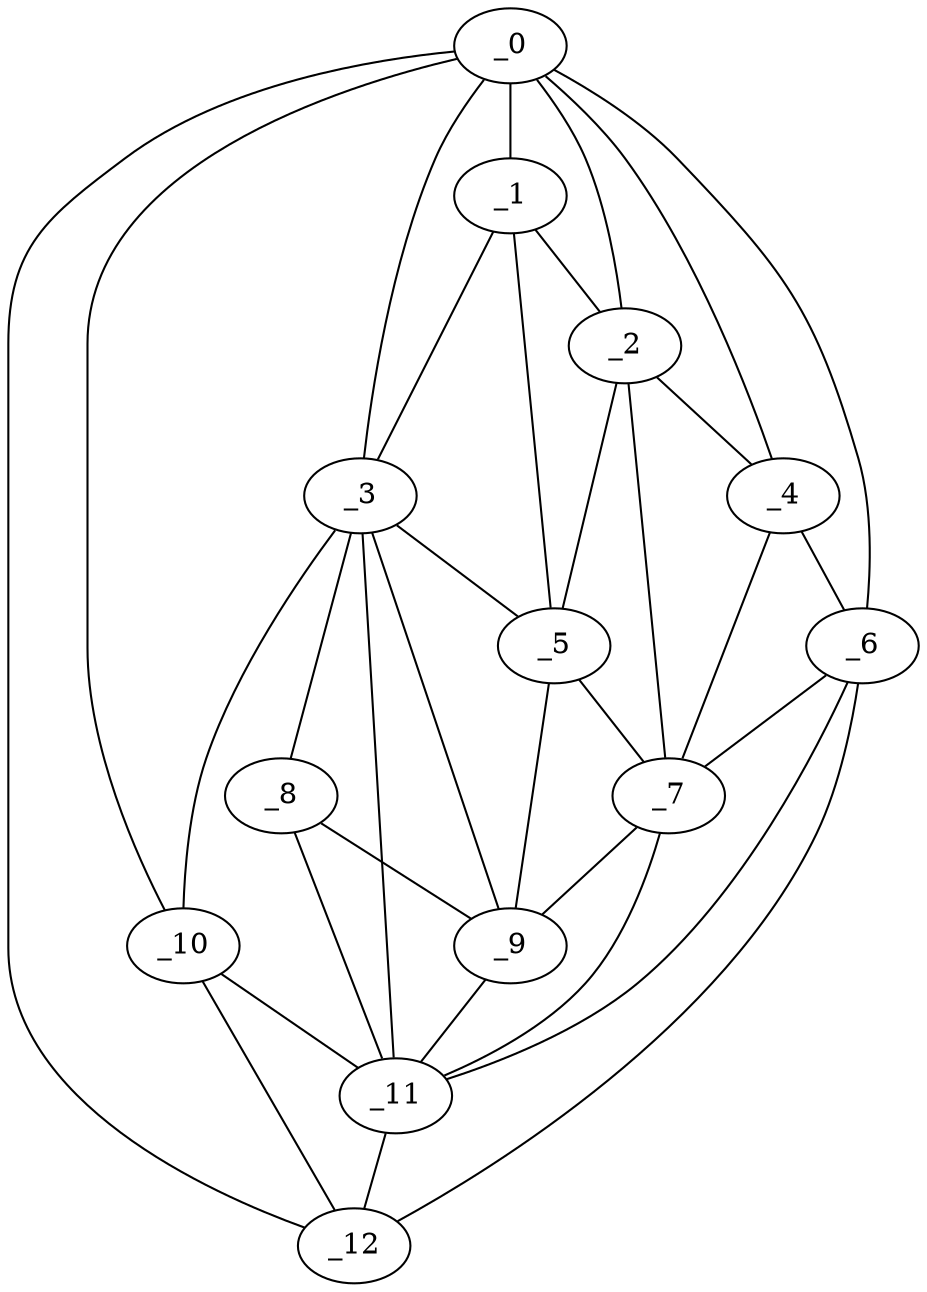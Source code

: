 graph "obj26__105.gxl" {
	_0	 [x=19,
		y=15];
	_1	 [x=92,
		y=56];
	_0 -- _1	 [valence=2];
	_2	 [x=92,
		y=69];
	_0 -- _2	 [valence=2];
	_3	 [x=95,
		y=48];
	_0 -- _3	 [valence=1];
	_4	 [x=95,
		y=80];
	_0 -- _4	 [valence=1];
	_6	 [x=106,
		y=105];
	_0 -- _6	 [valence=1];
	_10	 [x=110,
		y=23];
	_0 -- _10	 [valence=2];
	_12	 [x=112,
		y=15];
	_0 -- _12	 [valence=1];
	_1 -- _2	 [valence=2];
	_1 -- _3	 [valence=2];
	_5	 [x=98,
		y=56];
	_1 -- _5	 [valence=2];
	_2 -- _4	 [valence=2];
	_2 -- _5	 [valence=2];
	_7	 [x=107,
		y=71];
	_2 -- _7	 [valence=1];
	_3 -- _5	 [valence=2];
	_8	 [x=108,
		y=42];
	_3 -- _8	 [valence=1];
	_9	 [x=108,
		y=54];
	_3 -- _9	 [valence=2];
	_3 -- _10	 [valence=1];
	_11	 [x=111,
		y=29];
	_3 -- _11	 [valence=2];
	_4 -- _6	 [valence=2];
	_4 -- _7	 [valence=1];
	_5 -- _7	 [valence=2];
	_5 -- _9	 [valence=1];
	_6 -- _7	 [valence=2];
	_6 -- _11	 [valence=2];
	_6 -- _12	 [valence=1];
	_7 -- _9	 [valence=2];
	_7 -- _11	 [valence=2];
	_8 -- _9	 [valence=2];
	_8 -- _11	 [valence=2];
	_9 -- _11	 [valence=2];
	_10 -- _11	 [valence=2];
	_10 -- _12	 [valence=1];
	_11 -- _12	 [valence=1];
}
